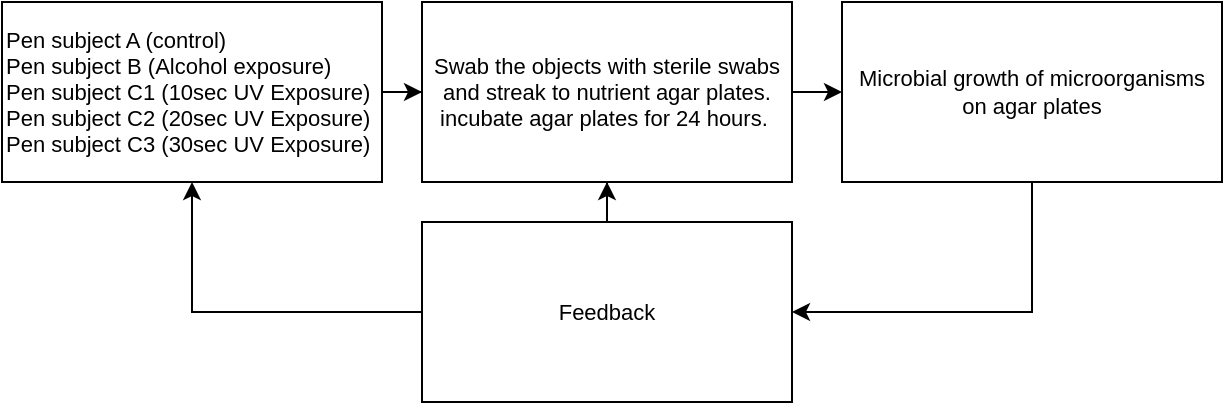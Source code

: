 <mxfile version="19.0.3" type="device"><diagram id="AxWOK6I2kCPhQnjjSmtt" name="Page-1"><mxGraphModel dx="1038" dy="649" grid="1" gridSize="10" guides="1" tooltips="1" connect="1" arrows="1" fold="1" page="1" pageScale="1" pageWidth="850" pageHeight="1100" math="0" shadow="0"><root><mxCell id="0"/><mxCell id="1" parent="0"/><mxCell id="0QFWVxaHpwqnZcwC_TgE-2" value="" style="edgeStyle=orthogonalEdgeStyle;rounded=0;orthogonalLoop=1;jettySize=auto;html=1;fontSize=11;" parent="1" source="OvMvBwMw49WibkrJsP_T-1" target="OvMvBwMw49WibkrJsP_T-2" edge="1"><mxGeometry relative="1" as="geometry"/></mxCell><mxCell id="OvMvBwMw49WibkrJsP_T-1" value="&lt;div style=&quot;font-size: 11px;&quot;&gt;&lt;span style=&quot;font-size: 11px;&quot;&gt;Swab the objects with sterile swabs and streak to nutrient agar plates. incubate agar plates for 24 hours.&amp;nbsp;&lt;/span&gt;&lt;/div&gt;" style="rounded=0;whiteSpace=wrap;html=1;align=center;fontSize=11;" parent="1" vertex="1"><mxGeometry x="370" y="210" width="185" height="90" as="geometry"/></mxCell><mxCell id="0QFWVxaHpwqnZcwC_TgE-8" style="edgeStyle=orthogonalEdgeStyle;rounded=0;orthogonalLoop=1;jettySize=auto;html=1;exitX=0.5;exitY=1;exitDx=0;exitDy=0;entryX=1;entryY=0.5;entryDx=0;entryDy=0;fontSize=11;" parent="1" source="OvMvBwMw49WibkrJsP_T-2" target="0QFWVxaHpwqnZcwC_TgE-6" edge="1"><mxGeometry relative="1" as="geometry"/></mxCell><mxCell id="OvMvBwMw49WibkrJsP_T-2" value="&lt;div&gt;Microbial growth of microorganisms on agar plates&lt;/div&gt;" style="whiteSpace=wrap;html=1;align=center;fontSize=11;" parent="1" vertex="1"><mxGeometry x="580" y="210" width="190" height="90" as="geometry"/></mxCell><mxCell id="0QFWVxaHpwqnZcwC_TgE-1" value="" style="edgeStyle=orthogonalEdgeStyle;rounded=0;orthogonalLoop=1;jettySize=auto;html=1;fontSize=11;" parent="1" source="OvMvBwMw49WibkrJsP_T-3" target="OvMvBwMw49WibkrJsP_T-1" edge="1"><mxGeometry relative="1" as="geometry"/></mxCell><mxCell id="OvMvBwMw49WibkrJsP_T-3" value="&lt;div style=&quot;font-size: 11px;&quot;&gt;&lt;span style=&quot;background-color: initial; font-size: 11px;&quot;&gt;&lt;font style=&quot;font-size: 11px;&quot;&gt;Pen subject A (control)&lt;/font&gt;&lt;/span&gt;&lt;/div&gt;&lt;div style=&quot;font-size: 11px;&quot;&gt;&lt;span style=&quot;background-color: initial; font-size: 11px;&quot;&gt;&lt;font style=&quot;font-size: 11px;&quot;&gt;Pen subject B (Alcohol exposure)&lt;/font&gt;&lt;/span&gt;&lt;/div&gt;&lt;div style=&quot;font-size: 11px;&quot;&gt;&lt;span style=&quot;background-color: initial; font-size: 11px;&quot;&gt;&lt;font style=&quot;font-size: 11px;&quot;&gt;Pen subject C1 (10sec UV Exposure)&lt;/font&gt;&lt;/span&gt;&lt;/div&gt;&lt;div style=&quot;font-size: 11px;&quot;&gt;&lt;span style=&quot;background-color: initial; font-size: 11px;&quot;&gt;&lt;font style=&quot;font-size: 11px;&quot;&gt;Pen subject C2 (20sec UV Exposure)&lt;/font&gt;&lt;/span&gt;&lt;/div&gt;&lt;div style=&quot;font-size: 11px;&quot;&gt;&lt;span style=&quot;background-color: initial; font-size: 11px;&quot;&gt;&lt;font style=&quot;font-size: 11px;&quot;&gt;Pen subject C3 (30sec UV Exposure)&lt;/font&gt;&lt;/span&gt;&lt;/div&gt;" style="whiteSpace=wrap;html=1;align=left;fontSize=11;" parent="1" vertex="1"><mxGeometry x="160" y="210" width="190" height="90" as="geometry"/></mxCell><mxCell id="0QFWVxaHpwqnZcwC_TgE-7" value="" style="edgeStyle=orthogonalEdgeStyle;rounded=0;orthogonalLoop=1;jettySize=auto;html=1;fontSize=11;" parent="1" source="0QFWVxaHpwqnZcwC_TgE-6" target="OvMvBwMw49WibkrJsP_T-1" edge="1"><mxGeometry relative="1" as="geometry"/></mxCell><mxCell id="0QFWVxaHpwqnZcwC_TgE-9" style="edgeStyle=orthogonalEdgeStyle;rounded=0;orthogonalLoop=1;jettySize=auto;html=1;exitX=0;exitY=0.5;exitDx=0;exitDy=0;entryX=0.5;entryY=1;entryDx=0;entryDy=0;fontSize=11;" parent="1" source="0QFWVxaHpwqnZcwC_TgE-6" target="OvMvBwMw49WibkrJsP_T-3" edge="1"><mxGeometry relative="1" as="geometry"/></mxCell><mxCell id="0QFWVxaHpwqnZcwC_TgE-6" value="&lt;div style=&quot;font-size: 11px;&quot;&gt;&lt;span style=&quot;font-size: 11px;&quot;&gt;Feedback&lt;/span&gt;&lt;/div&gt;" style="rounded=0;whiteSpace=wrap;html=1;align=center;fontSize=11;" parent="1" vertex="1"><mxGeometry x="370" y="320" width="185" height="90" as="geometry"/></mxCell></root></mxGraphModel></diagram></mxfile>